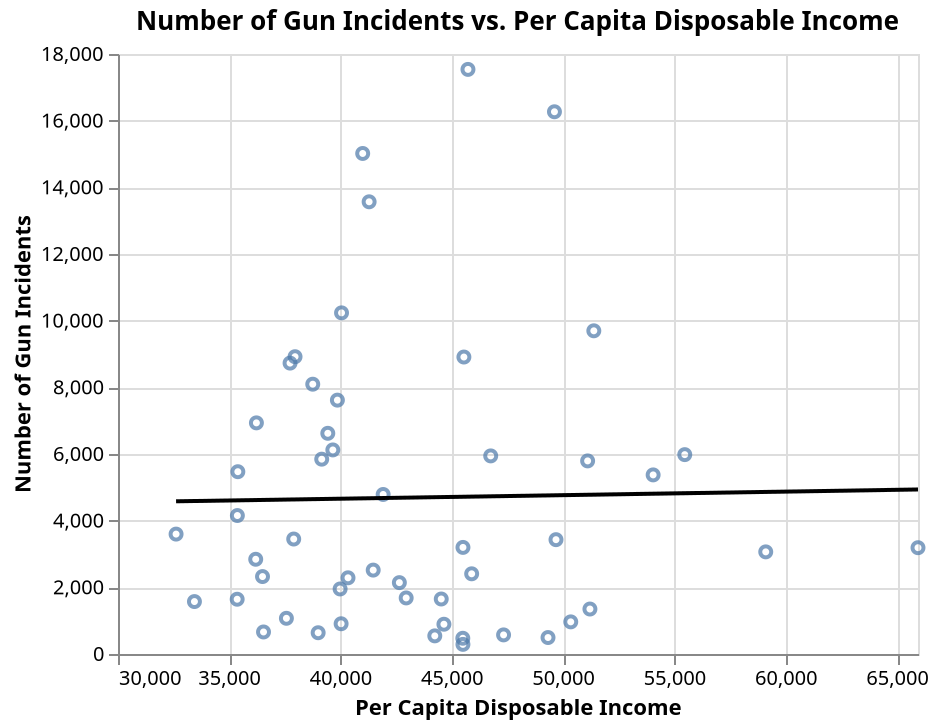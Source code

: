 {"config": {"view": {"continuousWidth": 400, "continuousHeight": 300}}, "layer": [{"mark": "point", "encoding": {"x": {"type": "quantitative", "axis": {"title": "Per Capita Disposable Income"}, "field": "disp_income_per_cap", "scale": {"domain": [30000, 65928.0]}}, "y": {"type": "quantitative", "axis": {"title": "Number of Gun Incidents"}, "field": "n_incidents"}}, "title": "Number of Gun Incidents vs. Per Capita Disposable Income"}, {"mark": "line", "encoding": {"color": {"value": "black"}, "x": {"type": "quantitative", "axis": {"title": "Per Capita Disposable Income"}, "field": "disp_income_per_cap", "scale": {"domain": [30000, 65928.0]}}, "y": {"type": "quantitative", "axis": {"title": "Number of Gun Incidents"}, "field": "n_incidents"}}, "title": "Number of Gun Incidents vs. Per Capita Disposable Income", "transform": [{"on": "disp_income_per_cap", "regression": "n_incidents"}]}], "data": {"name": "data-bc30c81a523db1e5dc2f9115a7e8e799"}, "$schema": "https://vega.github.io/schema/vega-lite/v4.8.1.json", "datasets": {"data-bc30c81a523db1e5dc2f9115a7e8e799": [{"state": "Alabama", "n_incidents": 5469, "st": 1, "stusps": "AL", "pop_est": 4863525, "n_licensees": 1515, "disp_income_per_cap": 35382.0}, {"state": "Alaska", "n_incidents": 1349, "st": 2, "stusps": "AK", "pop_est": 741456, "n_licensees": 709, "disp_income_per_cap": 51194.0}, {"state": "Arizona", "n_incidents": 2323, "st": 4, "stusps": "AZ", "pop_est": 6941072, "n_licensees": 2251, "disp_income_per_cap": 36490.0}, {"state": "Arkansas", "n_incidents": 2842, "st": 5, "stusps": "AR", "pop_est": 2989918, "n_licensees": 1528, "disp_income_per_cap": 36185.0}, {"state": "California", "n_incidents": 16267, "st": 6, "stusps": "CA", "pop_est": 39167117, "n_licensees": 3021, "disp_income_per_cap": 49601.0}, {"state": "Colorado", "n_incidents": 3198, "st": 8, "stusps": "CO", "pop_est": 5539215, "n_licensees": 2114, "disp_income_per_cap": 45492.0}, {"state": "Connecticut", "n_incidents": 3064, "st": 9, "stusps": "CT", "pop_est": 3578141, "n_licensees": 661, "disp_income_per_cap": 59090.0}, {"state": "Delaware", "n_incidents": 1682, "st": 10, "stusps": "DE", "pop_est": 948921, "n_licensees": 142, "disp_income_per_cap": 42942.0}, {"state": "District of Columbia", "n_incidents": 3189, "st": 11, "stusps": "DC", "pop_est": 685815, "n_licensees": 8, "disp_income_per_cap": 65928.0}, {"state": "Florida", "n_incidents": 15016, "st": 12, "stusps": "FL", "pop_est": 20613477, "n_licensees": 3913, "disp_income_per_cap": 40989.0}, {"state": "Georgia", "n_incidents": 8919, "st": 13, "stusps": "GA", "pop_est": 10301890, "n_licensees": 2374, "disp_income_per_cap": 37951.0}, {"state": "Hawaii", "n_incidents": 289, "st": 15, "stusps": "HI", "pop_est": 1427559, "n_licensees": 114, "disp_income_per_cap": 45491.0}, {"state": "Idaho", "n_incidents": 661, "st": 16, "stusps": "ID", "pop_est": 1682380, "n_licensees": 1146, "disp_income_per_cap": 36535.0}, {"state": "Illinois", "n_incidents": 17538, "st": 17, "stusps": "IL", "pop_est": 12820527, "n_licensees": 2464, "disp_income_per_cap": 45717.0}, {"state": "Indiana", "n_incidents": 5845, "st": 18, "stusps": "IN", "pop_est": 6634304, "n_licensees": 1754, "disp_income_per_cap": 39149.0}, {"state": "Iowa", "n_incidents": 2517, "st": 19, "stusps": "IA", "pop_est": 3131371, "n_licensees": 1525, "disp_income_per_cap": 41461.0}, {"state": "Kansas", "n_incidents": 2141, "st": 20, "stusps": "KS", "pop_est": 2910844, "n_licensees": 1348, "disp_income_per_cap": 42636.0}, {"state": "Kentucky", "n_incidents": 4154, "st": 21, "stusps": "KY", "pop_est": 4438182, "n_licensees": 1699, "disp_income_per_cap": 35361.0}, {"state": "Louisiana", "n_incidents": 8094, "st": 22, "stusps": "LA", "pop_est": 4678135, "n_licensees": 1461, "disp_income_per_cap": 38746.0}, {"state": "Maine", "n_incidents": 907, "st": 23, "stusps": "ME", "pop_est": 1331317, "n_licensees": 632, "disp_income_per_cap": 40020.0}, {"state": "Maryland", "n_incidents": 5793, "st": 24, "stusps": "MD", "pop_est": 6003323, "n_licensees": 702, "disp_income_per_cap": 51091.0}, {"state": "Massachusetts", "n_incidents": 5981, "st": 25, "stusps": "MA", "pop_est": 6823608, "n_licensees": 599, "disp_income_per_cap": 55453.0}, {"state": "Michigan", "n_incidents": 6122, "st": 26, "stusps": "MI", "pop_est": 9950571, "n_licensees": 2588, "disp_income_per_cap": 39648.0}, {"state": "Minnesota", "n_incidents": 2406, "st": 27, "stusps": "MN", "pop_est": 5522744, "n_licensees": 1736, "disp_income_per_cap": 45883.0}, {"state": "Mississippi", "n_incidents": 3597, "st": 28, "stusps": "MS", "pop_est": 2987938, "n_licensees": 1130, "disp_income_per_cap": 32608.0}, {"state": "Missouri", "n_incidents": 6621, "st": 29, "stusps": "MO", "pop_est": 6087135, "n_licensees": 2691, "disp_income_per_cap": 39422.0}, {"state": "Montana", "n_incidents": 638, "st": 30, "stusps": "MT", "pop_est": 1040859, "n_licensees": 1297, "disp_income_per_cap": 38989.0}, {"state": "Nebraska", "n_incidents": 1650, "st": 31, "stusps": "NE", "pop_est": 1905616, "n_licensees": 841, "disp_income_per_cap": 44517.0}, {"state": "Nevada", "n_incidents": 1951, "st": 32, "stusps": "NV", "pop_est": 2917563, "n_licensees": 772, "disp_income_per_cap": 39975.0}, {"state": "New Hampshire", "n_incidents": 964, "st": 33, "stusps": "NH", "pop_est": 1342307, "n_licensees": 608, "disp_income_per_cap": 50333.0}, {"state": "New Jersey", "n_incidents": 5373, "st": 34, "stusps": "NJ", "pop_est": 8870827, "n_licensees": 400, "disp_income_per_cap": 54033.0}, {"state": "New Mexico", "n_incidents": 1643, "st": 35, "stusps": "NM", "pop_est": 2091630, "n_licensees": 821, "disp_income_per_cap": 35352.0}, {"state": "New York", "n_incidents": 9696, "st": 36, "stusps": "NY", "pop_est": 19633428, "n_licensees": 2033, "disp_income_per_cap": 51369.0}, {"state": "North Carolina", "n_incidents": 8727, "st": 37, "stusps": "NC", "pop_est": 10154788, "n_licensees": 2910, "disp_income_per_cap": 37727.0}, {"state": "North Dakota", "n_incidents": 573, "st": 38, "stusps": "ND", "pop_est": 754434, "n_licensees": 509, "disp_income_per_cap": 47316.0}, {"state": "Ohio", "n_incidents": 10234, "st": 39, "stusps": "OH", "pop_est": 11634370, "n_licensees": 2973, "disp_income_per_cap": 40039.0}, {"state": "Oklahoma", "n_incidents": 3449, "st": 40, "stusps": "OK", "pop_est": 3926331, "n_licensees": 1849, "disp_income_per_cap": 37891.0}, {"state": "Oregon", "n_incidents": 2286, "st": 41, "stusps": "OR", "pop_est": 4089976, "n_licensees": 1697, "disp_income_per_cap": 40330.0}, {"state": "Pennsylvania", "n_incidents": 8909, "st": 42, "stusps": "PA", "pop_est": 12782275, "n_licensees": 3114, "disp_income_per_cap": 45534.0}, {"state": "Rhode Island", "n_incidents": 893, "st": 44, "stusps": "RI", "pop_est": 1056770, "n_licensees": 115, "disp_income_per_cap": 44637.0}, {"state": "South Carolina", "n_incidents": 6934, "st": 45, "stusps": "SC", "pop_est": 4957968, "n_licensees": 1332, "disp_income_per_cap": 36216.0}, {"state": "South Dakota", "n_incidents": 544, "st": 46, "stusps": "SD", "pop_est": 862996, "n_licensees": 611, "disp_income_per_cap": 44227.0}, {"state": "Tennessee", "n_incidents": 7616, "st": 47, "stusps": "TN", "pop_est": 6646010, "n_licensees": 1853, "disp_income_per_cap": 39853.0}, {"state": "Texas", "n_incidents": 13566, "st": 48, "stusps": "TX", "pop_est": 27914410, "n_licensees": 7795, "disp_income_per_cap": 41278.0}, {"state": "Utah", "n_incidents": 1071, "st": 49, "stusps": "UT", "pop_est": 3041868, "n_licensees": 1136, "disp_income_per_cap": 37563.0}, {"state": "Vermont", "n_incidents": 472, "st": 50, "stusps": "VT", "pop_est": 623657, "n_licensees": 371, "disp_income_per_cap": 45485.0}, {"state": "Virginia", "n_incidents": 5943, "st": 51, "stusps": "VA", "pop_est": 8410106, "n_licensees": 2082, "disp_income_per_cap": 46738.0}, {"state": "Washington", "n_incidents": 3430, "st": 53, "stusps": "WA", "pop_est": 7294771, "n_licensees": 1467, "disp_income_per_cap": 49670.0}, {"state": "West Virginia", "n_incidents": 1573, "st": 54, "stusps": "WV", "pop_est": 1831023, "n_licensees": 1079, "disp_income_per_cap": 33433.0}, {"state": "Wisconsin", "n_incidents": 4786, "st": 55, "stusps": "WI", "pop_est": 5772628, "n_licensees": 1872, "disp_income_per_cap": 41908.0}, {"state": "Wyoming", "n_incidents": 494, "st": 56, "stusps": "WY", "pop_est": 584215, "n_licensees": 733, "disp_income_per_cap": 49312.0}]}}